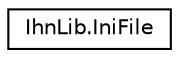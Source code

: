 digraph "Graphical Class Hierarchy"
{
  edge [fontname="Helvetica",fontsize="10",labelfontname="Helvetica",labelfontsize="10"];
  node [fontname="Helvetica",fontsize="10",shape=record];
  rankdir="LR";
  Node1 [label="IhnLib.IniFile",height=0.2,width=0.4,color="black", fillcolor="white", style="filled",URL="$class_ihn_lib_1_1_ini_file.html",tooltip="Create a New INI file to store or load data "];
}
